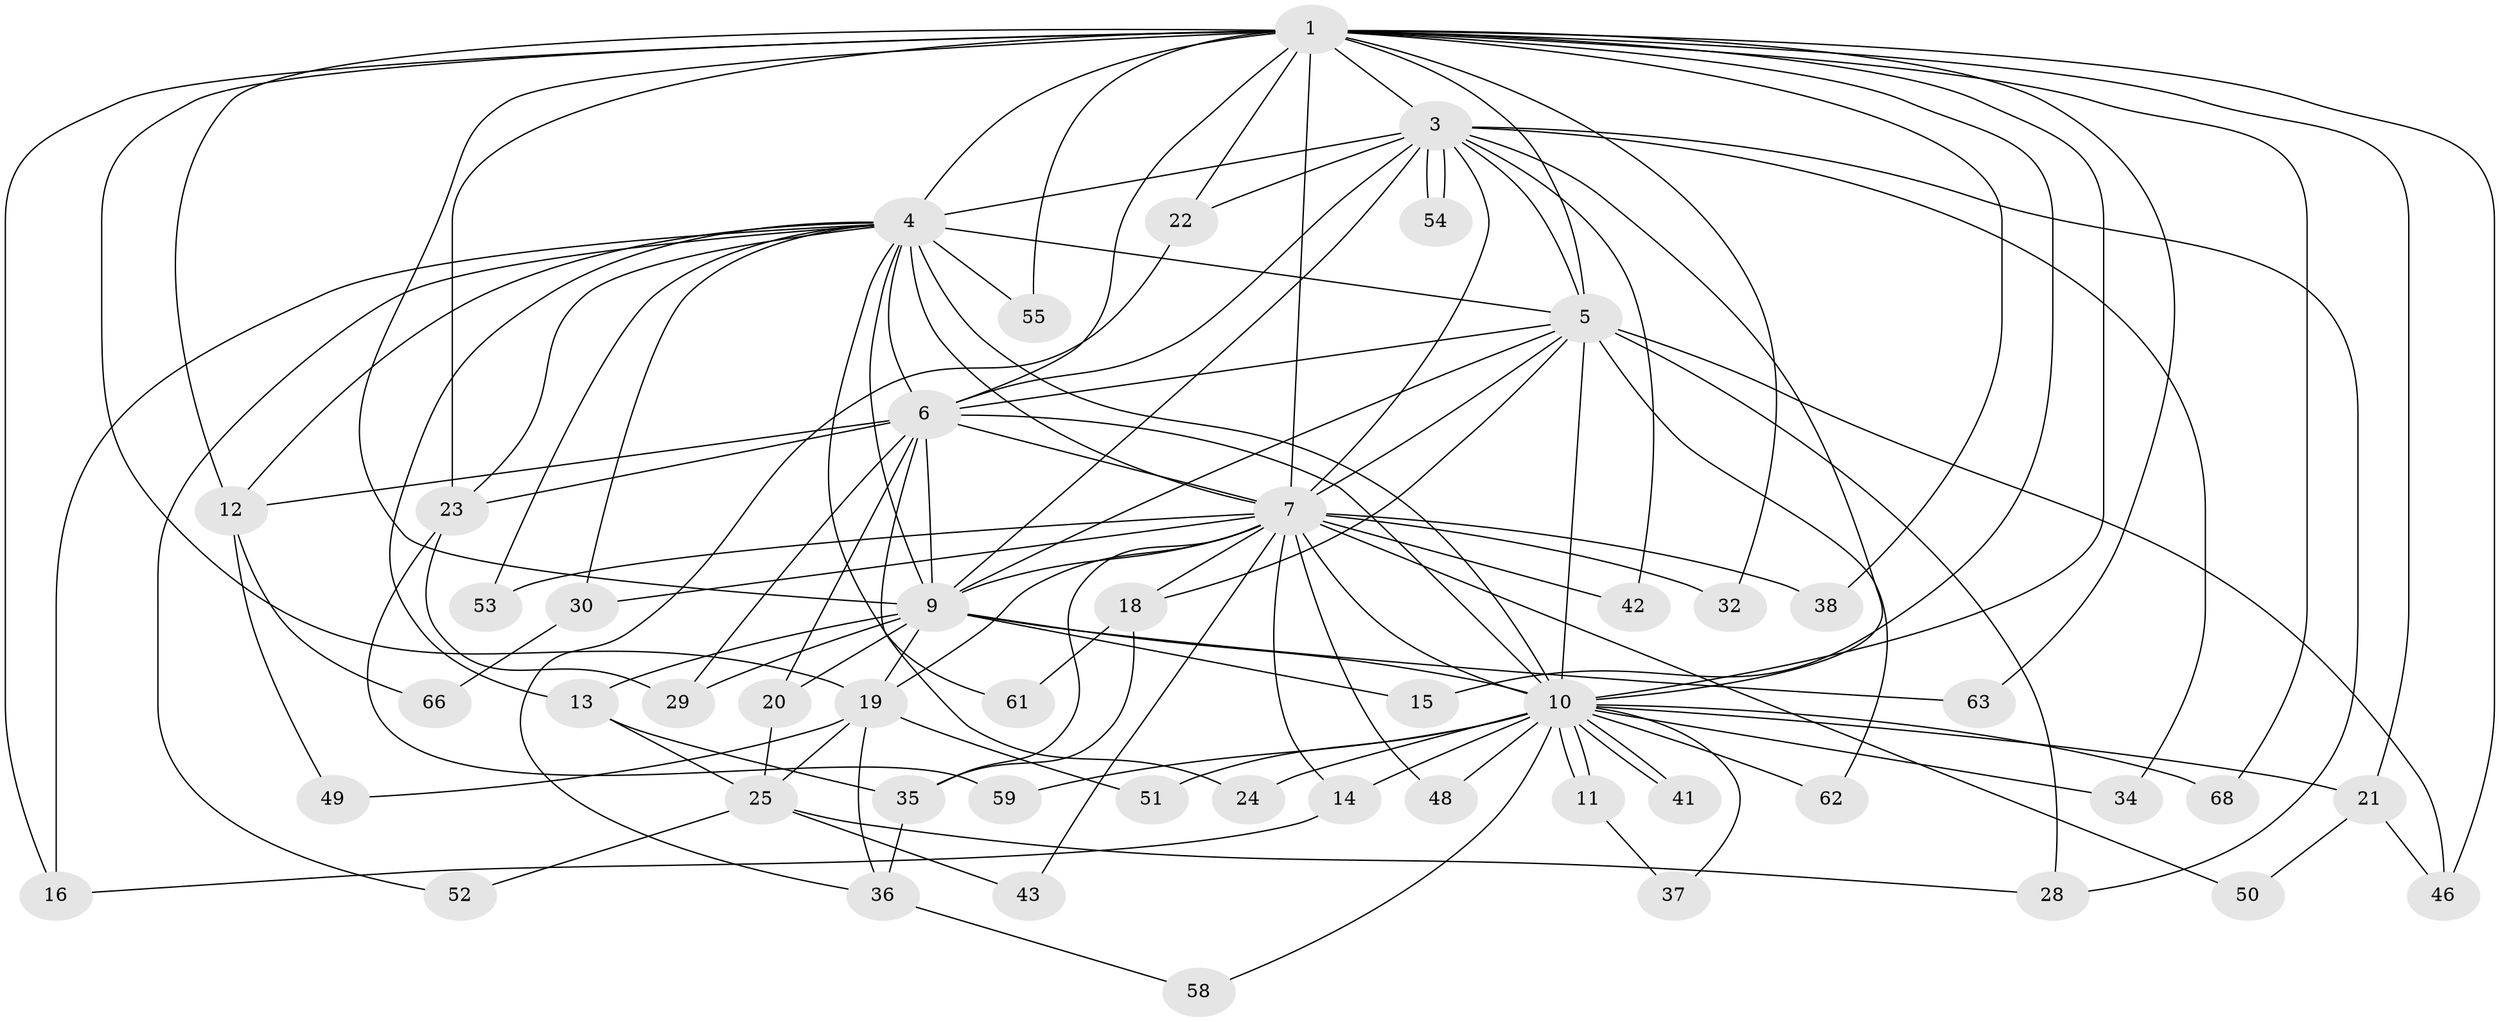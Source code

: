 // Generated by graph-tools (version 1.1) at 2025/23/03/03/25 07:23:42]
// undirected, 50 vertices, 122 edges
graph export_dot {
graph [start="1"]
  node [color=gray90,style=filled];
  1 [super="+2"];
  3 [super="+31"];
  4 [super="+8"];
  5 [super="+39"];
  6 [super="+45"];
  7 [super="+26"];
  9 [super="+27"];
  10 [super="+64"];
  11;
  12 [super="+17"];
  13;
  14;
  15;
  16 [super="+33"];
  18;
  19 [super="+60"];
  20;
  21 [super="+65"];
  22 [super="+47"];
  23 [super="+57"];
  24;
  25 [super="+40"];
  28 [super="+44"];
  29;
  30;
  32;
  34;
  35 [super="+67"];
  36 [super="+56"];
  37;
  38;
  41;
  42;
  43;
  46;
  48;
  49;
  50;
  51;
  52;
  53;
  54;
  55;
  58;
  59;
  61;
  62;
  63;
  66;
  68;
  1 -- 3 [weight=2];
  1 -- 4 [weight=4];
  1 -- 5 [weight=2];
  1 -- 6 [weight=2];
  1 -- 7 [weight=3];
  1 -- 9 [weight=3];
  1 -- 10 [weight=2];
  1 -- 15;
  1 -- 38;
  1 -- 63;
  1 -- 12;
  1 -- 68;
  1 -- 19;
  1 -- 21;
  1 -- 22;
  1 -- 23;
  1 -- 32;
  1 -- 46;
  1 -- 55;
  1 -- 16;
  3 -- 4 [weight=2];
  3 -- 5;
  3 -- 6;
  3 -- 7;
  3 -- 9;
  3 -- 10;
  3 -- 28;
  3 -- 34;
  3 -- 42;
  3 -- 54;
  3 -- 54;
  3 -- 22;
  4 -- 5 [weight=2];
  4 -- 6 [weight=2];
  4 -- 7 [weight=2];
  4 -- 9 [weight=2];
  4 -- 10 [weight=2];
  4 -- 16;
  4 -- 30;
  4 -- 61;
  4 -- 12;
  4 -- 13;
  4 -- 52;
  4 -- 53;
  4 -- 23;
  4 -- 55;
  5 -- 6;
  5 -- 7;
  5 -- 9;
  5 -- 10 [weight=2];
  5 -- 18;
  5 -- 46;
  5 -- 62;
  5 -- 28;
  6 -- 7;
  6 -- 9;
  6 -- 10;
  6 -- 12;
  6 -- 20;
  6 -- 24;
  6 -- 29;
  6 -- 23;
  7 -- 9;
  7 -- 10;
  7 -- 14;
  7 -- 18;
  7 -- 30;
  7 -- 32;
  7 -- 38;
  7 -- 42;
  7 -- 43;
  7 -- 48;
  7 -- 50;
  7 -- 53;
  7 -- 19;
  7 -- 35;
  9 -- 10;
  9 -- 13;
  9 -- 15;
  9 -- 19;
  9 -- 20;
  9 -- 63;
  9 -- 29;
  10 -- 11;
  10 -- 11;
  10 -- 14;
  10 -- 21;
  10 -- 24;
  10 -- 34;
  10 -- 37;
  10 -- 41;
  10 -- 41;
  10 -- 48;
  10 -- 51;
  10 -- 58;
  10 -- 59;
  10 -- 62;
  10 -- 68;
  11 -- 37;
  12 -- 66;
  12 -- 49;
  13 -- 25;
  13 -- 35;
  14 -- 16;
  18 -- 35;
  18 -- 61;
  19 -- 36;
  19 -- 49;
  19 -- 51;
  19 -- 25;
  20 -- 25;
  21 -- 50;
  21 -- 46;
  22 -- 36;
  23 -- 59;
  23 -- 29;
  25 -- 28;
  25 -- 43;
  25 -- 52;
  30 -- 66;
  35 -- 36;
  36 -- 58;
}
